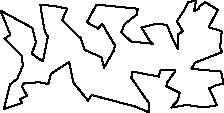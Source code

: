 unitsize(0.001cm);
draw((3140,1401)--(3220,1454));
draw((3220,1454)--(3114,1629));
draw((3114,1629)--(3245,1828));
draw((3245,1828)--(3317,1966));
draw((3317,1966)--(3453,1998));
draw((3453,1998)--(3417,1808));
draw((3417,1808)--(3507,1851));
draw((3507,1851)--(3515,1892));
draw((3515,1892)--(3611,1968));
draw((3611,1968)--(3782,1865));
draw((3782,1865)--(3834,1827));
draw((3834,1827)--(3675,1522));
draw((3675,1522)--(3858,1472));
draw((3858,1472)--(3904,1444));
draw((3904,1444)--(3876,1165));
draw((3876,1165)--(3918,1088));
draw((3918,1088)--(3438,901));
draw((3438,901)--(3370,791));
draw((3370,791)--(3896,742));
draw((3896,742)--(3938,516));
draw((3938,516)--(3829,513));
draw((3829,513)--(3684,445));
draw((3684,445)--(3821,147));
draw((3821,147)--(3595,111));
draw((3595,111)--(3292,152));
draw((3292,152)--(3017,108));
draw((3017,108)--(3060,155));
draw((3060,155)--(3123,217));
draw((3123,217)--(3162,367));
draw((3162,367)--(2929,485));
draw((2929,485)--(2938,543));
draw((2938,543)--(3084,748));
draw((3084,748)--(3084,774));
draw((3084,774)--(2830,775));
draw((2830,775)--(2801,695));
draw((2801,695)--(2800,653));
draw((2800,653)--(2330,741));
draw((2330,741)--(2310,635));
draw((2310,635)--(2503,352));
draw((2503,352)--(2614,195));
draw((2614,195)--(2630,20));
draw((2630,20)--(2372,127));
draw((2372,127)--(1612,328));
draw((1612,328)--(1538,224));
draw((1538,224)--(1517,266));
draw((1517,266)--(1286,550));
draw((1286,550)--(1213,910));
draw((1213,910)--(896,705));
draw((896,705)--(844,520));
draw((844,520)--(694,552));
draw((694,552)--(422,542));
draw((422,542)--(380,478));
draw((380,478)--(468,319));
draw((468,319)--(347,252));
draw((347,252)--(387,190));
draw((387,190)--(61,81));
draw((61,81)--(171,514));
draw((171,514)--(298,615));
draw((298,615)--(399,850));
draw((399,850)--(376,1018));
draw((376,1018)--(193,1210));
draw((193,1210)--(71,1323));
draw((71,1323)--(177,1390));
draw((177,1390)--(3,1817));
draw((3,1817)--(563,1513));
draw((563,1513)--(627,1261));
draw((627,1261)--(556,1056));
draw((556,1056)--(749,920));
draw((749,920)--(839,1355));
draw((839,1355)--(782,1462));
draw((782,1462)--(731,1741));
draw((731,1741)--(706,1925));
draw((706,1925)--(962,1895));
draw((962,1895)--(1182,1853));
draw((1182,1853)--(1090,1652));
draw((1090,1652)--(1423,1322));
draw((1423,1322)--(1490,1123));
draw((1490,1123)--(1782,995));
draw((1782,995)--(1829,812));
draw((1829,812)--(2000,1110));
draw((2000,1110)--(2009,1163));
draw((2009,1163)--(2030,1186));
draw((2030,1186)--(1794,1589));
draw((1794,1589)--(1729,1498));
draw((1729,1498)--(1526,1612));
draw((1526,1612)--(1697,1924));
draw((1697,1924)--(2426,1851));
draw((2426,1851)--(2408,1747));
draw((2408,1747)--(2191,1579));
draw((2191,1579)--(2132,1432));
draw((2132,1432)--(2312,1270));
draw((2312,1270)--(2639,1239));
draw((2639,1239)--(2698,1221));
draw((2698,1221)--(2642,1269));
draw((2642,1269)--(2489,1520));
draw((2489,1520)--(2741,1583));
draw((2741,1583)--(2937,1568));
draw((2937,1568)--(3058,1276));
draw((3058,1276)--(3133,1143));
draw((3133,1143)--(3140,1401));
